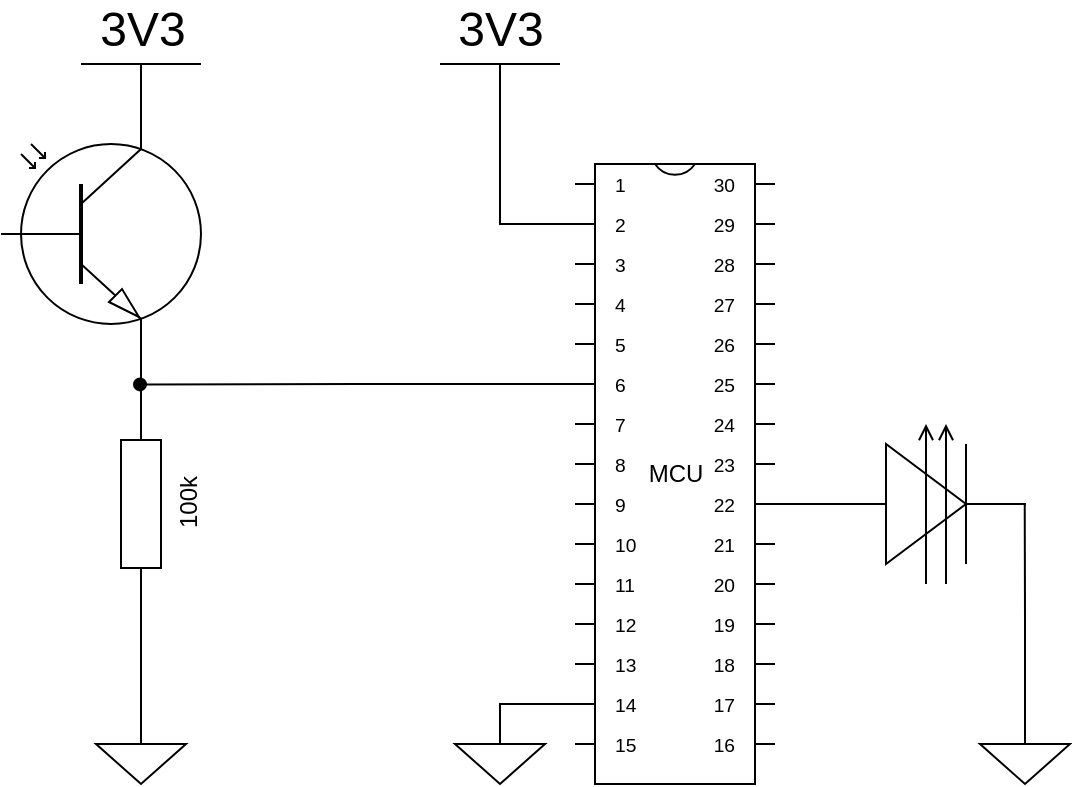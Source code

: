 <mxfile version="25.0.2">
  <diagram name="Page-1" id="vE-TVU4bmOdBv27p431k">
    <mxGraphModel dx="768" dy="578" grid="1" gridSize="10" guides="1" tooltips="1" connect="1" arrows="1" fold="1" page="1" pageScale="1" pageWidth="1100" pageHeight="850" math="0" shadow="0">
      <root>
        <mxCell id="0" />
        <mxCell id="1" parent="0" />
        <mxCell id="eKiQ1-j_xaxJXdCUwjIo-1" value="100k" style="pointerEvents=1;verticalLabelPosition=bottom;shadow=0;dashed=0;align=center;html=1;verticalAlign=top;shape=mxgraph.electrical.resistors.resistor_1;rotation=-90;" vertex="1" parent="1">
          <mxGeometry x="170.5" y="300" width="100" height="20" as="geometry" />
        </mxCell>
        <mxCell id="eKiQ1-j_xaxJXdCUwjIo-2" value="" style="verticalLabelPosition=bottom;shadow=0;dashed=0;align=center;html=1;verticalAlign=top;shape=mxgraph.electrical.opto_electronics.opto-transistor;" vertex="1" parent="1">
          <mxGeometry x="150.5" y="120" width="100" height="110" as="geometry" />
        </mxCell>
        <mxCell id="eKiQ1-j_xaxJXdCUwjIo-3" value="3V3" style="verticalLabelPosition=top;verticalAlign=bottom;shape=mxgraph.electrical.signal_sources.vdd;shadow=0;dashed=0;align=center;strokeWidth=1;fontSize=24;html=1;flipV=1;" vertex="1" parent="1">
          <mxGeometry x="190.5" y="90" width="60" height="40" as="geometry" />
        </mxCell>
        <mxCell id="eKiQ1-j_xaxJXdCUwjIo-4" style="edgeStyle=orthogonalEdgeStyle;rounded=0;orthogonalLoop=1;jettySize=auto;html=1;exitX=0.5;exitY=0;exitDx=0;exitDy=0;exitPerimeter=0;entryX=0.7;entryY=0;entryDx=0;entryDy=0;entryPerimeter=0;endArrow=none;endFill=0;" edge="1" parent="1" source="eKiQ1-j_xaxJXdCUwjIo-3" target="eKiQ1-j_xaxJXdCUwjIo-2">
          <mxGeometry relative="1" as="geometry" />
        </mxCell>
        <mxCell id="eKiQ1-j_xaxJXdCUwjIo-5" style="edgeStyle=orthogonalEdgeStyle;rounded=0;orthogonalLoop=1;jettySize=auto;html=1;exitX=0.7;exitY=1;exitDx=0;exitDy=0;exitPerimeter=0;entryX=1;entryY=0.5;entryDx=0;entryDy=0;entryPerimeter=0;endArrow=none;endFill=0;" edge="1" parent="1" source="eKiQ1-j_xaxJXdCUwjIo-2" target="eKiQ1-j_xaxJXdCUwjIo-1">
          <mxGeometry relative="1" as="geometry" />
        </mxCell>
        <mxCell id="eKiQ1-j_xaxJXdCUwjIo-6" value="" style="pointerEvents=1;verticalLabelPosition=bottom;shadow=0;dashed=0;align=center;html=1;verticalAlign=top;shape=mxgraph.electrical.signal_sources.signal_ground;" vertex="1" parent="1">
          <mxGeometry x="198" y="420" width="45" height="30" as="geometry" />
        </mxCell>
        <mxCell id="eKiQ1-j_xaxJXdCUwjIo-15" style="edgeStyle=orthogonalEdgeStyle;rounded=0;orthogonalLoop=1;jettySize=auto;html=1;exitX=0;exitY=0;exitDx=0;exitDy=110;exitPerimeter=0;endArrow=oval;endFill=1;" edge="1" parent="1" source="eKiQ1-j_xaxJXdCUwjIo-7">
          <mxGeometry relative="1" as="geometry">
            <mxPoint x="220" y="250.2" as="targetPoint" />
          </mxGeometry>
        </mxCell>
        <mxCell id="eKiQ1-j_xaxJXdCUwjIo-28" style="edgeStyle=orthogonalEdgeStyle;rounded=0;orthogonalLoop=1;jettySize=auto;html=1;exitX=1;exitY=0;exitDx=0;exitDy=170;exitPerimeter=0;endArrow=none;endFill=0;" edge="1" parent="1" source="eKiQ1-j_xaxJXdCUwjIo-7">
          <mxGeometry relative="1" as="geometry">
            <mxPoint x="570.0" y="309.898" as="targetPoint" />
          </mxGeometry>
        </mxCell>
        <mxCell id="eKiQ1-j_xaxJXdCUwjIo-7" value="MCU" style="shadow=0;dashed=0;align=center;html=1;strokeWidth=1;shape=mxgraph.electrical.logic_gates.dual_inline_ic;labelNames=a,b,c,d,e,f,g,h,i,j,k,l,m,n,o,p,q,r,s,t,a,a,a,a,a,a,a,a,a,a;whiteSpace=wrap;labelCount=30;" vertex="1" parent="1">
          <mxGeometry x="437.5" y="140" width="100" height="310" as="geometry" />
        </mxCell>
        <mxCell id="eKiQ1-j_xaxJXdCUwjIo-9" value="" style="pointerEvents=1;verticalLabelPosition=bottom;shadow=0;dashed=0;align=center;html=1;verticalAlign=top;shape=mxgraph.electrical.signal_sources.signal_ground;" vertex="1" parent="1">
          <mxGeometry x="377.5" y="420" width="45" height="30" as="geometry" />
        </mxCell>
        <mxCell id="eKiQ1-j_xaxJXdCUwjIo-10" style="edgeStyle=orthogonalEdgeStyle;rounded=0;orthogonalLoop=1;jettySize=auto;html=1;exitX=0;exitY=0;exitDx=0;exitDy=270;exitPerimeter=0;entryX=0.5;entryY=0;entryDx=0;entryDy=0;entryPerimeter=0;endArrow=none;endFill=0;" edge="1" parent="1" source="eKiQ1-j_xaxJXdCUwjIo-7" target="eKiQ1-j_xaxJXdCUwjIo-9">
          <mxGeometry relative="1" as="geometry" />
        </mxCell>
        <mxCell id="eKiQ1-j_xaxJXdCUwjIo-11" style="edgeStyle=orthogonalEdgeStyle;rounded=0;orthogonalLoop=1;jettySize=auto;html=1;exitX=0;exitY=0.5;exitDx=0;exitDy=0;exitPerimeter=0;entryX=0.5;entryY=0;entryDx=0;entryDy=0;entryPerimeter=0;endArrow=none;endFill=0;" edge="1" parent="1" source="eKiQ1-j_xaxJXdCUwjIo-1" target="eKiQ1-j_xaxJXdCUwjIo-6">
          <mxGeometry relative="1" as="geometry" />
        </mxCell>
        <mxCell id="eKiQ1-j_xaxJXdCUwjIo-13" value="3V3" style="verticalLabelPosition=top;verticalAlign=bottom;shape=mxgraph.electrical.signal_sources.vdd;shadow=0;dashed=0;align=center;strokeWidth=1;fontSize=24;html=1;flipV=1;" vertex="1" parent="1">
          <mxGeometry x="370" y="90" width="60" height="40" as="geometry" />
        </mxCell>
        <mxCell id="eKiQ1-j_xaxJXdCUwjIo-14" style="edgeStyle=orthogonalEdgeStyle;rounded=0;orthogonalLoop=1;jettySize=auto;html=1;exitX=0;exitY=0;exitDx=0;exitDy=30;exitPerimeter=0;entryX=0.5;entryY=0;entryDx=0;entryDy=0;entryPerimeter=0;endArrow=none;endFill=0;" edge="1" parent="1" source="eKiQ1-j_xaxJXdCUwjIo-7" target="eKiQ1-j_xaxJXdCUwjIo-13">
          <mxGeometry relative="1" as="geometry" />
        </mxCell>
        <mxCell id="eKiQ1-j_xaxJXdCUwjIo-24" value="" style="group;flipH=1;rotation=0;" vertex="1" connectable="0" parent="1">
          <mxGeometry x="563" y="270" width="100" height="80" as="geometry" />
        </mxCell>
        <mxCell id="eKiQ1-j_xaxJXdCUwjIo-17" value="" style="triangle;whiteSpace=wrap;html=1;flipV=1;rotation=0;" vertex="1" parent="eKiQ1-j_xaxJXdCUwjIo-24">
          <mxGeometry x="30" y="10" width="40" height="60" as="geometry" />
        </mxCell>
        <mxCell id="eKiQ1-j_xaxJXdCUwjIo-18" value="" style="endArrow=none;html=1;rounded=0;entryX=0;entryY=0.5;entryDx=0;entryDy=0;" edge="1" parent="eKiQ1-j_xaxJXdCUwjIo-24" target="eKiQ1-j_xaxJXdCUwjIo-17">
          <mxGeometry width="50" height="50" relative="1" as="geometry">
            <mxPoint y="40" as="sourcePoint" />
            <mxPoint x="20" y="40" as="targetPoint" />
          </mxGeometry>
        </mxCell>
        <mxCell id="eKiQ1-j_xaxJXdCUwjIo-19" value="" style="endArrow=none;html=1;rounded=0;entryX=0;entryY=0.5;entryDx=0;entryDy=0;" edge="1" parent="eKiQ1-j_xaxJXdCUwjIo-24">
          <mxGeometry width="50" height="50" relative="1" as="geometry">
            <mxPoint x="70" y="40" as="sourcePoint" />
            <mxPoint x="100" y="40" as="targetPoint" />
          </mxGeometry>
        </mxCell>
        <mxCell id="eKiQ1-j_xaxJXdCUwjIo-20" value="" style="endArrow=none;html=1;rounded=0;" edge="1" parent="eKiQ1-j_xaxJXdCUwjIo-24">
          <mxGeometry width="50" height="50" relative="1" as="geometry">
            <mxPoint x="70" y="70" as="sourcePoint" />
            <mxPoint x="70" y="10" as="targetPoint" />
          </mxGeometry>
        </mxCell>
        <mxCell id="eKiQ1-j_xaxJXdCUwjIo-22" value="" style="endArrow=open;html=1;rounded=0;endFill=0;" edge="1" parent="eKiQ1-j_xaxJXdCUwjIo-24">
          <mxGeometry width="50" height="50" relative="1" as="geometry">
            <mxPoint x="60" y="80" as="sourcePoint" />
            <mxPoint x="60" as="targetPoint" />
          </mxGeometry>
        </mxCell>
        <mxCell id="eKiQ1-j_xaxJXdCUwjIo-23" value="" style="endArrow=open;html=1;rounded=0;endFill=0;" edge="1" parent="eKiQ1-j_xaxJXdCUwjIo-24">
          <mxGeometry width="50" height="50" relative="1" as="geometry">
            <mxPoint x="50" y="80" as="sourcePoint" />
            <mxPoint x="50" as="targetPoint" />
          </mxGeometry>
        </mxCell>
        <mxCell id="eKiQ1-j_xaxJXdCUwjIo-27" style="edgeStyle=orthogonalEdgeStyle;rounded=0;orthogonalLoop=1;jettySize=auto;html=1;exitX=0.5;exitY=0;exitDx=0;exitDy=0;exitPerimeter=0;endArrow=none;endFill=0;" edge="1" parent="1" source="eKiQ1-j_xaxJXdCUwjIo-26">
          <mxGeometry relative="1" as="geometry">
            <mxPoint x="662.366" y="310" as="targetPoint" />
          </mxGeometry>
        </mxCell>
        <mxCell id="eKiQ1-j_xaxJXdCUwjIo-26" value="" style="pointerEvents=1;verticalLabelPosition=bottom;shadow=0;dashed=0;align=center;html=1;verticalAlign=top;shape=mxgraph.electrical.signal_sources.signal_ground;" vertex="1" parent="1">
          <mxGeometry x="640" y="420" width="45" height="30" as="geometry" />
        </mxCell>
      </root>
    </mxGraphModel>
  </diagram>
</mxfile>
